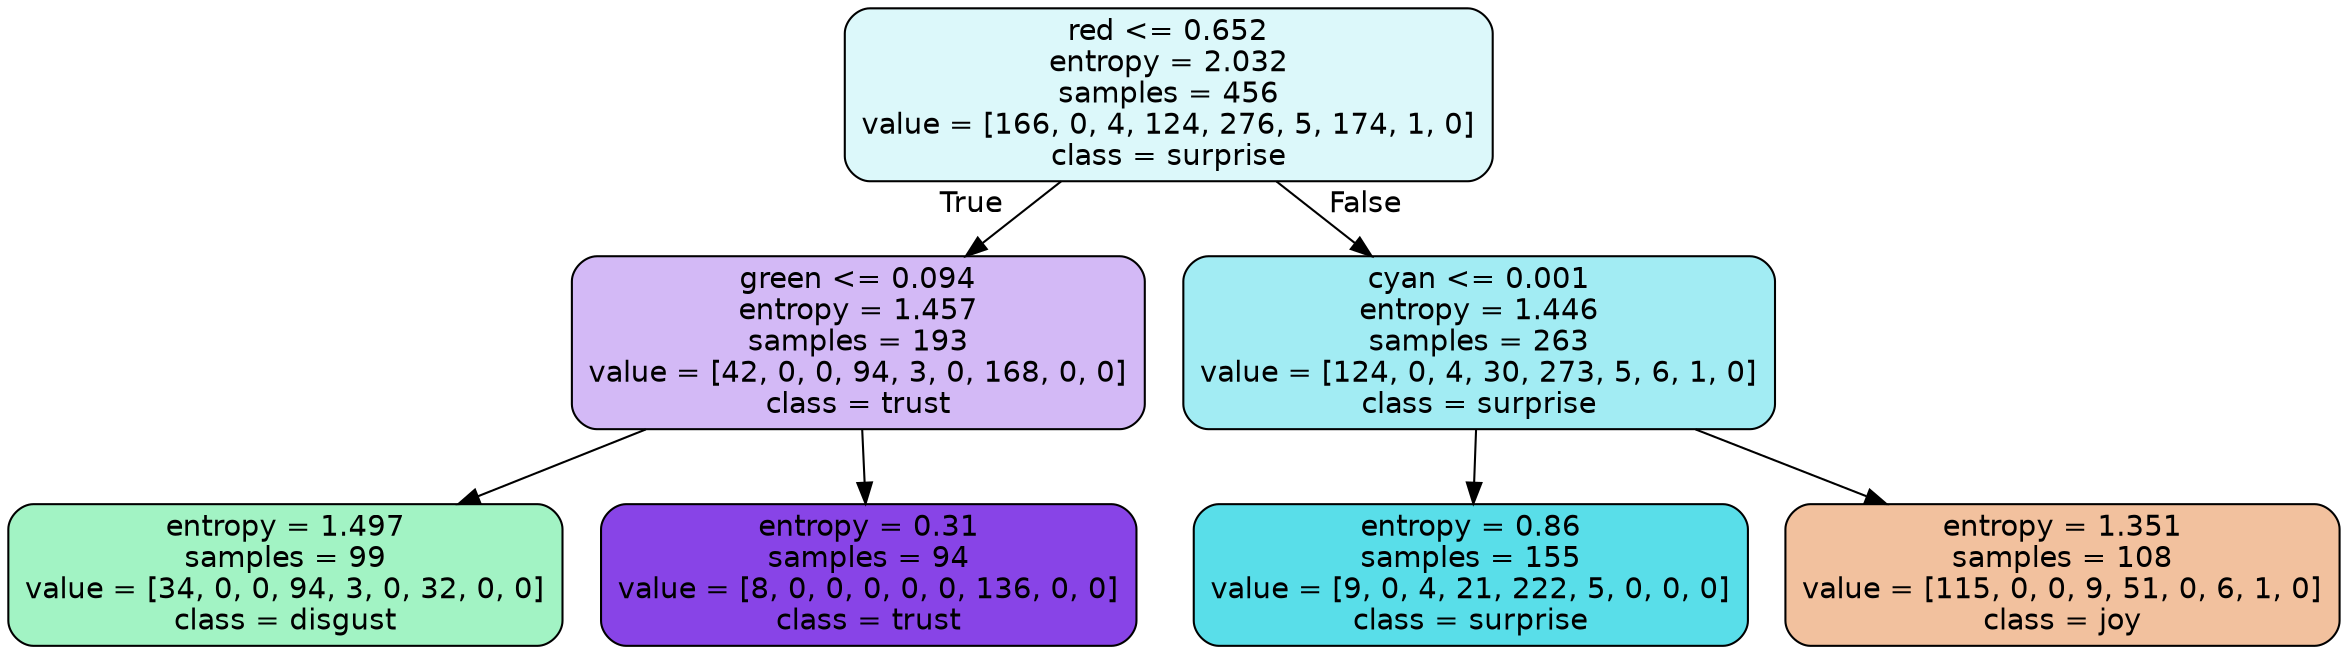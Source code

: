 digraph Tree {
node [shape=box, style="filled, rounded", color="black", fontname=helvetica] ;
edge [fontname=helvetica] ;
0 [label="red <= 0.652\nentropy = 2.032\nsamples = 456\nvalue = [166, 0, 4, 124, 276, 5, 174, 1, 0]\nclass = surprise", fillcolor="#39d7e52d"] ;
1 [label="green <= 0.094\nentropy = 1.457\nsamples = 193\nvalue = [42, 0, 0, 94, 3, 0, 168, 0, 0]\nclass = trust", fillcolor="#8139e559"] ;
0 -> 1 [labeldistance=2.5, labelangle=45, headlabel="True"] ;
2 [label="entropy = 1.497\nsamples = 99\nvalue = [34, 0, 0, 94, 3, 0, 32, 0, 0]\nclass = disgust", fillcolor="#39e58177"] ;
1 -> 2 ;
3 [label="entropy = 0.31\nsamples = 94\nvalue = [8, 0, 0, 0, 0, 0, 136, 0, 0]\nclass = trust", fillcolor="#8139e5f0"] ;
1 -> 3 ;
4 [label="cyan <= 0.001\nentropy = 1.446\nsamples = 263\nvalue = [124, 0, 4, 30, 273, 5, 6, 1, 0]\nclass = surprise", fillcolor="#39d7e577"] ;
0 -> 4 [labeldistance=2.5, labelangle=-45, headlabel="False"] ;
5 [label="entropy = 0.86\nsamples = 155\nvalue = [9, 0, 4, 21, 222, 5, 0, 0, 0]\nclass = surprise", fillcolor="#39d7e5d6"] ;
4 -> 5 ;
6 [label="entropy = 1.351\nsamples = 108\nvalue = [115, 0, 0, 9, 51, 0, 6, 1, 0]\nclass = joy", fillcolor="#e581397d"] ;
4 -> 6 ;
}